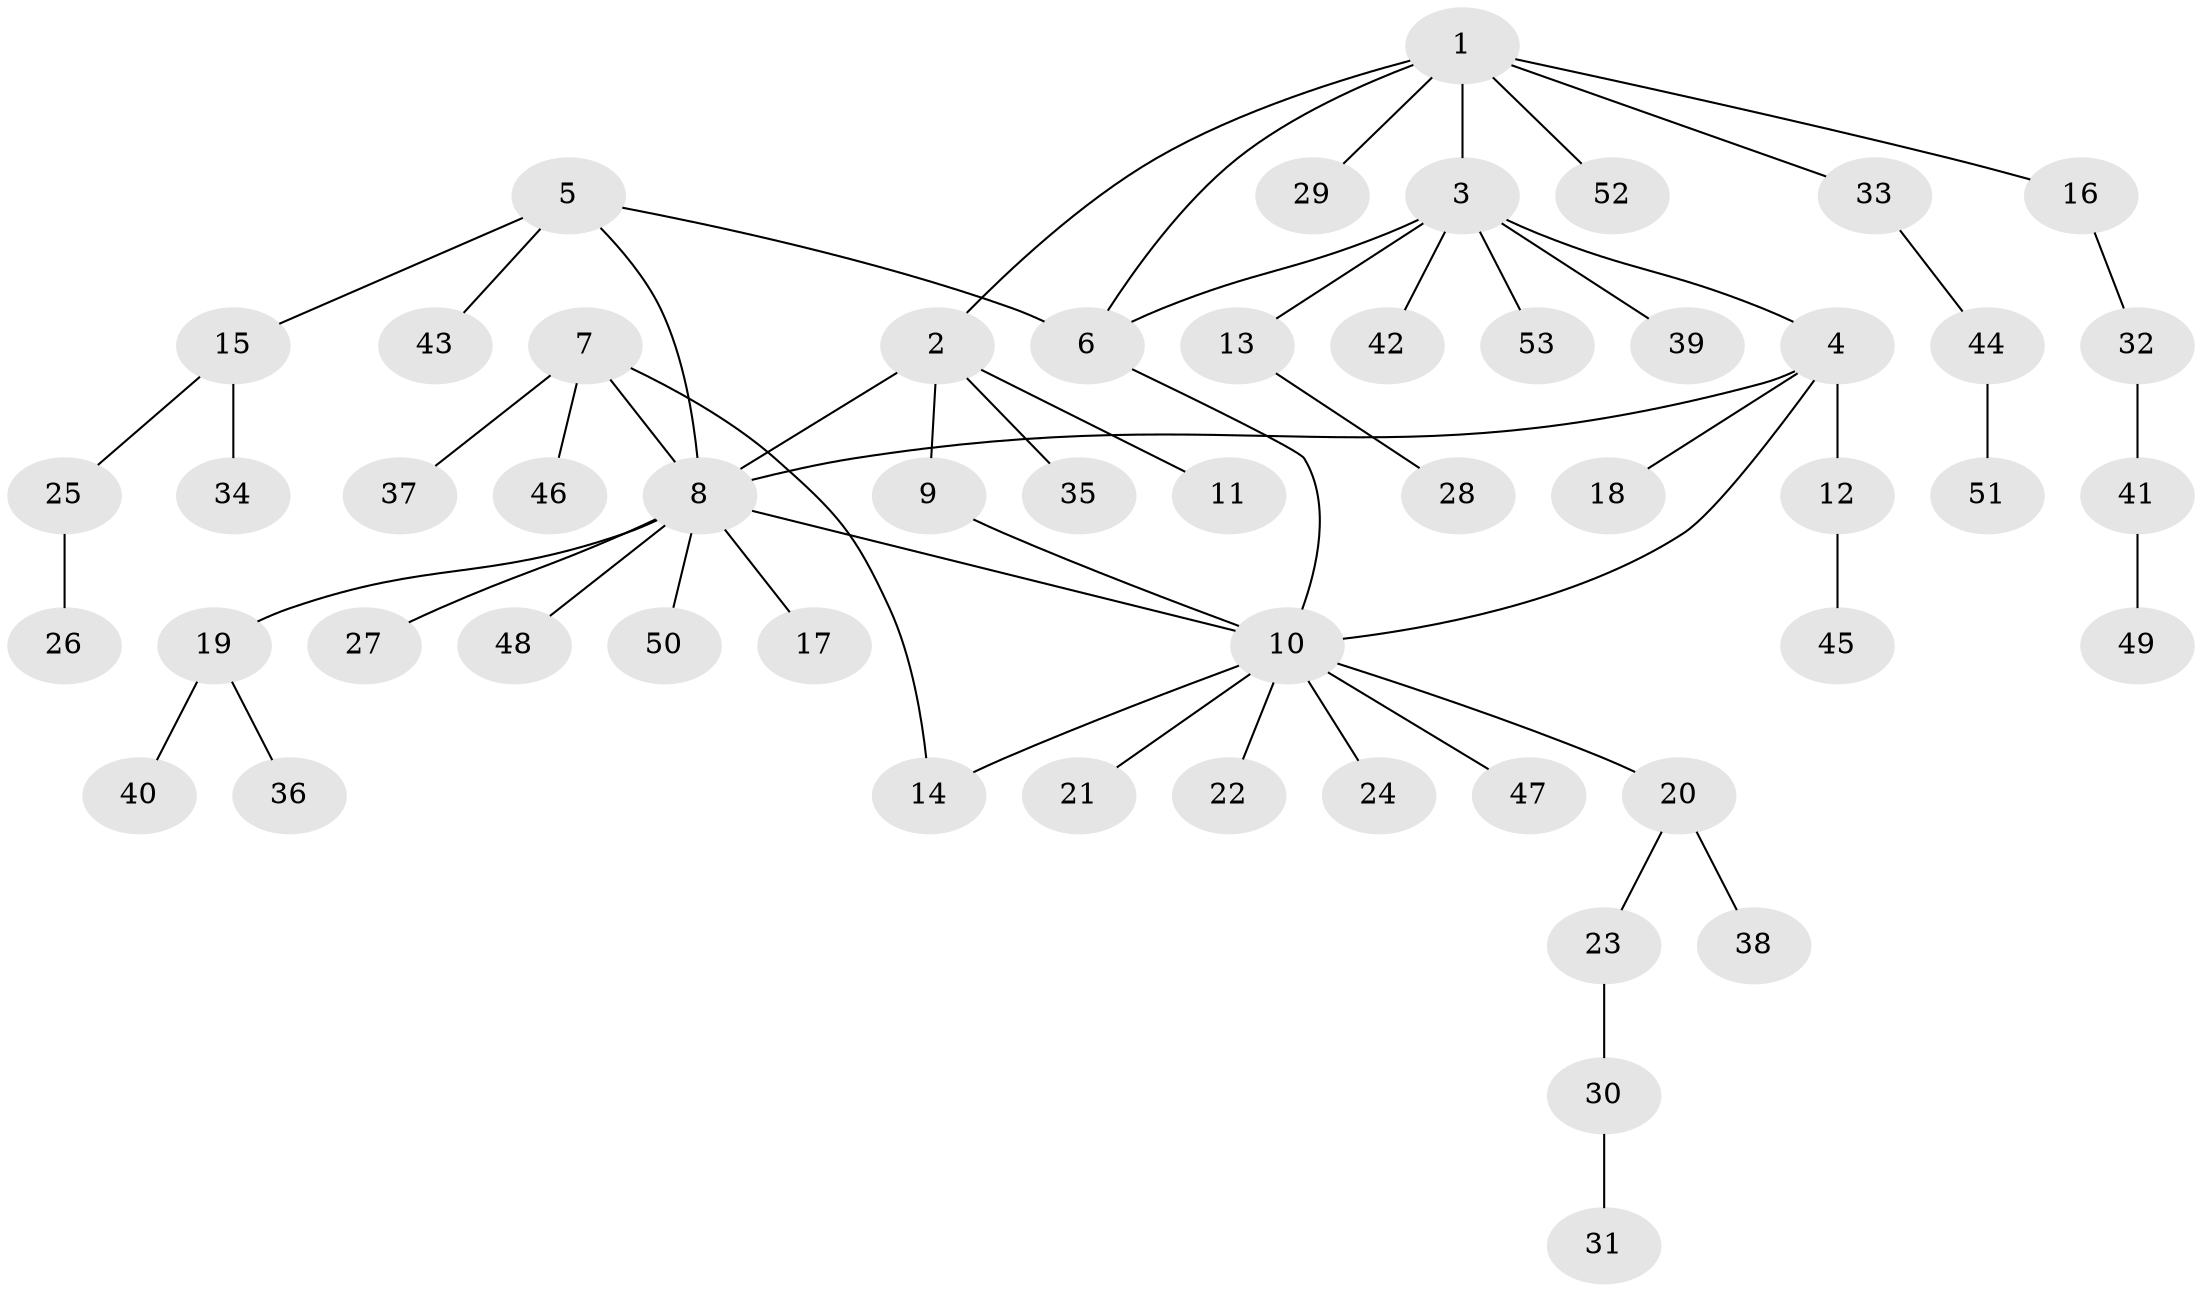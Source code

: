 // Generated by graph-tools (version 1.1) at 2025/11/02/27/25 16:11:32]
// undirected, 53 vertices, 59 edges
graph export_dot {
graph [start="1"]
  node [color=gray90,style=filled];
  1;
  2;
  3;
  4;
  5;
  6;
  7;
  8;
  9;
  10;
  11;
  12;
  13;
  14;
  15;
  16;
  17;
  18;
  19;
  20;
  21;
  22;
  23;
  24;
  25;
  26;
  27;
  28;
  29;
  30;
  31;
  32;
  33;
  34;
  35;
  36;
  37;
  38;
  39;
  40;
  41;
  42;
  43;
  44;
  45;
  46;
  47;
  48;
  49;
  50;
  51;
  52;
  53;
  1 -- 2;
  1 -- 3;
  1 -- 6;
  1 -- 16;
  1 -- 29;
  1 -- 33;
  1 -- 52;
  2 -- 8;
  2 -- 9;
  2 -- 11;
  2 -- 35;
  3 -- 4;
  3 -- 6;
  3 -- 13;
  3 -- 39;
  3 -- 42;
  3 -- 53;
  4 -- 8;
  4 -- 10;
  4 -- 12;
  4 -- 18;
  5 -- 6;
  5 -- 8;
  5 -- 15;
  5 -- 43;
  6 -- 10;
  7 -- 8;
  7 -- 14;
  7 -- 37;
  7 -- 46;
  8 -- 10;
  8 -- 17;
  8 -- 19;
  8 -- 27;
  8 -- 48;
  8 -- 50;
  9 -- 10;
  10 -- 14;
  10 -- 20;
  10 -- 21;
  10 -- 22;
  10 -- 24;
  10 -- 47;
  12 -- 45;
  13 -- 28;
  15 -- 25;
  15 -- 34;
  16 -- 32;
  19 -- 36;
  19 -- 40;
  20 -- 23;
  20 -- 38;
  23 -- 30;
  25 -- 26;
  30 -- 31;
  32 -- 41;
  33 -- 44;
  41 -- 49;
  44 -- 51;
}
